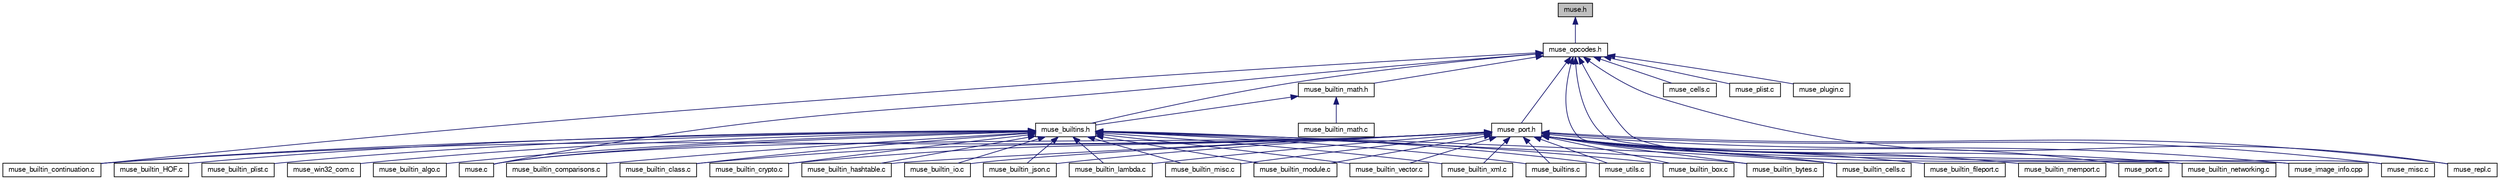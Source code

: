 digraph "muse.h"
{
  edge [fontname="FreeSans",fontsize="10",labelfontname="FreeSans",labelfontsize="10"];
  node [fontname="FreeSans",fontsize="10",shape=record];
  Node1 [label="muse.h",height=0.2,width=0.4,color="black", fillcolor="grey75", style="filled" fontcolor="black"];
  Node1 -> Node2 [dir="back",color="midnightblue",fontsize="10",style="solid",fontname="FreeSans"];
  Node2 [label="muse_opcodes.h",height=0.2,width=0.4,color="black", fillcolor="white", style="filled",URL="$muse__opcodes_8h.html"];
  Node2 -> Node3 [dir="back",color="midnightblue",fontsize="10",style="solid",fontname="FreeSans"];
  Node3 [label="muse.c",height=0.2,width=0.4,color="black", fillcolor="white", style="filled",URL="$muse_8c.html"];
  Node2 -> Node4 [dir="back",color="midnightblue",fontsize="10",style="solid",fontname="FreeSans"];
  Node4 [label="muse_builtins.h",height=0.2,width=0.4,color="black", fillcolor="white", style="filled",URL="$muse__builtins_8h.html"];
  Node4 -> Node3 [dir="back",color="midnightblue",fontsize="10",style="solid",fontname="FreeSans"];
  Node4 -> Node5 [dir="back",color="midnightblue",fontsize="10",style="solid",fontname="FreeSans"];
  Node5 [label="muse_builtin_algo.c",height=0.2,width=0.4,color="black", fillcolor="white", style="filled",URL="$muse__builtin__algo_8c.html"];
  Node4 -> Node6 [dir="back",color="midnightblue",fontsize="10",style="solid",fontname="FreeSans"];
  Node6 [label="muse_builtin_box.c",height=0.2,width=0.4,color="black", fillcolor="white", style="filled",URL="$muse__builtin__box_8c.html"];
  Node4 -> Node7 [dir="back",color="midnightblue",fontsize="10",style="solid",fontname="FreeSans"];
  Node7 [label="muse_builtin_bytes.c",height=0.2,width=0.4,color="black", fillcolor="white", style="filled",URL="$muse__builtin__bytes_8c.html"];
  Node4 -> Node8 [dir="back",color="midnightblue",fontsize="10",style="solid",fontname="FreeSans"];
  Node8 [label="muse_builtin_cells.c",height=0.2,width=0.4,color="black", fillcolor="white", style="filled",URL="$muse__builtin__cells_8c.html"];
  Node4 -> Node9 [dir="back",color="midnightblue",fontsize="10",style="solid",fontname="FreeSans"];
  Node9 [label="muse_builtin_class.c",height=0.2,width=0.4,color="black", fillcolor="white", style="filled",URL="$muse__builtin__class_8c.html"];
  Node4 -> Node10 [dir="back",color="midnightblue",fontsize="10",style="solid",fontname="FreeSans"];
  Node10 [label="muse_builtin_comparisons.c",height=0.2,width=0.4,color="black", fillcolor="white", style="filled",URL="$muse__builtin__comparisons_8c.html"];
  Node4 -> Node11 [dir="back",color="midnightblue",fontsize="10",style="solid",fontname="FreeSans"];
  Node11 [label="muse_builtin_continuation.c",height=0.2,width=0.4,color="black", fillcolor="white", style="filled",URL="$muse__builtin__continuation_8c.html"];
  Node4 -> Node12 [dir="back",color="midnightblue",fontsize="10",style="solid",fontname="FreeSans"];
  Node12 [label="muse_builtin_crypto.c",height=0.2,width=0.4,color="black", fillcolor="white", style="filled",URL="$muse__builtin__crypto_8c.html"];
  Node4 -> Node13 [dir="back",color="midnightblue",fontsize="10",style="solid",fontname="FreeSans"];
  Node13 [label="muse_builtin_hashtable.c",height=0.2,width=0.4,color="black", fillcolor="white", style="filled",URL="$muse__builtin__hashtable_8c.html"];
  Node4 -> Node14 [dir="back",color="midnightblue",fontsize="10",style="solid",fontname="FreeSans"];
  Node14 [label="muse_builtin_HOF.c",height=0.2,width=0.4,color="black", fillcolor="white", style="filled",URL="$muse__builtin__HOF_8c.html"];
  Node4 -> Node15 [dir="back",color="midnightblue",fontsize="10",style="solid",fontname="FreeSans"];
  Node15 [label="muse_builtin_io.c",height=0.2,width=0.4,color="black", fillcolor="white", style="filled",URL="$muse__builtin__io_8c.html"];
  Node4 -> Node16 [dir="back",color="midnightblue",fontsize="10",style="solid",fontname="FreeSans"];
  Node16 [label="muse_builtin_json.c",height=0.2,width=0.4,color="black", fillcolor="white", style="filled",URL="$muse__builtin__json_8c.html"];
  Node4 -> Node17 [dir="back",color="midnightblue",fontsize="10",style="solid",fontname="FreeSans"];
  Node17 [label="muse_builtin_lambda.c",height=0.2,width=0.4,color="black", fillcolor="white", style="filled",URL="$muse__builtin__lambda_8c.html"];
  Node4 -> Node18 [dir="back",color="midnightblue",fontsize="10",style="solid",fontname="FreeSans"];
  Node18 [label="muse_builtin_misc.c",height=0.2,width=0.4,color="black", fillcolor="white", style="filled",URL="$muse__builtin__misc_8c.html"];
  Node4 -> Node19 [dir="back",color="midnightblue",fontsize="10",style="solid",fontname="FreeSans"];
  Node19 [label="muse_builtin_module.c",height=0.2,width=0.4,color="black", fillcolor="white", style="filled",URL="$muse__builtin__module_8c.html"];
  Node4 -> Node20 [dir="back",color="midnightblue",fontsize="10",style="solid",fontname="FreeSans"];
  Node20 [label="muse_builtin_plist.c",height=0.2,width=0.4,color="black", fillcolor="white", style="filled",URL="$muse__builtin__plist_8c.html"];
  Node4 -> Node21 [dir="back",color="midnightblue",fontsize="10",style="solid",fontname="FreeSans"];
  Node21 [label="muse_builtin_vector.c",height=0.2,width=0.4,color="black", fillcolor="white", style="filled",URL="$muse__builtin__vector_8c.html"];
  Node4 -> Node22 [dir="back",color="midnightblue",fontsize="10",style="solid",fontname="FreeSans"];
  Node22 [label="muse_builtin_xml.c",height=0.2,width=0.4,color="black", fillcolor="white", style="filled",URL="$muse__builtin__xml_8c.html"];
  Node4 -> Node23 [dir="back",color="midnightblue",fontsize="10",style="solid",fontname="FreeSans"];
  Node23 [label="muse_builtins.c",height=0.2,width=0.4,color="black", fillcolor="white", style="filled",URL="$muse__builtins_8c.html"];
  Node4 -> Node24 [dir="back",color="midnightblue",fontsize="10",style="solid",fontname="FreeSans"];
  Node24 [label="muse_utils.c",height=0.2,width=0.4,color="black", fillcolor="white", style="filled",URL="$muse__utils_8c.html"];
  Node4 -> Node25 [dir="back",color="midnightblue",fontsize="10",style="solid",fontname="FreeSans"];
  Node25 [label="muse_win32_com.c",height=0.2,width=0.4,color="black", fillcolor="white", style="filled",URL="$muse__win32__com_8c.html"];
  Node2 -> Node26 [dir="back",color="midnightblue",fontsize="10",style="solid",fontname="FreeSans"];
  Node26 [label="muse_builtin_math.h",height=0.2,width=0.4,color="black", fillcolor="white", style="filled",URL="$muse__builtin__math_8h.html"];
  Node26 -> Node4 [dir="back",color="midnightblue",fontsize="10",style="solid",fontname="FreeSans"];
  Node26 -> Node27 [dir="back",color="midnightblue",fontsize="10",style="solid",fontname="FreeSans"];
  Node27 [label="muse_builtin_math.c",height=0.2,width=0.4,color="black", fillcolor="white", style="filled",URL="$muse__builtin__math_8c.html"];
  Node2 -> Node28 [dir="back",color="midnightblue",fontsize="10",style="solid",fontname="FreeSans"];
  Node28 [label="muse_port.h",height=0.2,width=0.4,color="black", fillcolor="white", style="filled",URL="$muse__port_8h.html"];
  Node28 -> Node3 [dir="back",color="midnightblue",fontsize="10",style="solid",fontname="FreeSans"];
  Node28 -> Node6 [dir="back",color="midnightblue",fontsize="10",style="solid",fontname="FreeSans"];
  Node28 -> Node7 [dir="back",color="midnightblue",fontsize="10",style="solid",fontname="FreeSans"];
  Node28 -> Node8 [dir="back",color="midnightblue",fontsize="10",style="solid",fontname="FreeSans"];
  Node28 -> Node9 [dir="back",color="midnightblue",fontsize="10",style="solid",fontname="FreeSans"];
  Node28 -> Node11 [dir="back",color="midnightblue",fontsize="10",style="solid",fontname="FreeSans"];
  Node28 -> Node12 [dir="back",color="midnightblue",fontsize="10",style="solid",fontname="FreeSans"];
  Node28 -> Node29 [dir="back",color="midnightblue",fontsize="10",style="solid",fontname="FreeSans"];
  Node29 [label="muse_builtin_fileport.c",height=0.2,width=0.4,color="black", fillcolor="white", style="filled",URL="$muse__builtin__fileport_8c.html"];
  Node28 -> Node13 [dir="back",color="midnightblue",fontsize="10",style="solid",fontname="FreeSans"];
  Node28 -> Node15 [dir="back",color="midnightblue",fontsize="10",style="solid",fontname="FreeSans"];
  Node28 -> Node16 [dir="back",color="midnightblue",fontsize="10",style="solid",fontname="FreeSans"];
  Node28 -> Node17 [dir="back",color="midnightblue",fontsize="10",style="solid",fontname="FreeSans"];
  Node28 -> Node30 [dir="back",color="midnightblue",fontsize="10",style="solid",fontname="FreeSans"];
  Node30 [label="muse_builtin_memport.c",height=0.2,width=0.4,color="black", fillcolor="white", style="filled",URL="$muse__builtin__memport_8c.html"];
  Node28 -> Node18 [dir="back",color="midnightblue",fontsize="10",style="solid",fontname="FreeSans"];
  Node28 -> Node19 [dir="back",color="midnightblue",fontsize="10",style="solid",fontname="FreeSans"];
  Node28 -> Node31 [dir="back",color="midnightblue",fontsize="10",style="solid",fontname="FreeSans"];
  Node31 [label="muse_builtin_networking.c",height=0.2,width=0.4,color="black", fillcolor="white", style="filled",URL="$muse__builtin__networking_8c.html"];
  Node28 -> Node21 [dir="back",color="midnightblue",fontsize="10",style="solid",fontname="FreeSans"];
  Node28 -> Node22 [dir="back",color="midnightblue",fontsize="10",style="solid",fontname="FreeSans"];
  Node28 -> Node23 [dir="back",color="midnightblue",fontsize="10",style="solid",fontname="FreeSans"];
  Node28 -> Node32 [dir="back",color="midnightblue",fontsize="10",style="solid",fontname="FreeSans"];
  Node32 [label="muse_image_info.cpp",height=0.2,width=0.4,color="black", fillcolor="white", style="filled",URL="$muse__image__info_8cpp.html"];
  Node28 -> Node33 [dir="back",color="midnightblue",fontsize="10",style="solid",fontname="FreeSans"];
  Node33 [label="muse_misc.c",height=0.2,width=0.4,color="black", fillcolor="white", style="filled",URL="$muse__misc_8c.html"];
  Node28 -> Node34 [dir="back",color="midnightblue",fontsize="10",style="solid",fontname="FreeSans"];
  Node34 [label="muse_port.c",height=0.2,width=0.4,color="black", fillcolor="white", style="filled",URL="$muse__port_8c.html"];
  Node28 -> Node35 [dir="back",color="midnightblue",fontsize="10",style="solid",fontname="FreeSans"];
  Node35 [label="muse_repl.c",height=0.2,width=0.4,color="black", fillcolor="white", style="filled",URL="$muse__repl_8c.html"];
  Node28 -> Node24 [dir="back",color="midnightblue",fontsize="10",style="solid",fontname="FreeSans"];
  Node2 -> Node11 [dir="back",color="midnightblue",fontsize="10",style="solid",fontname="FreeSans"];
  Node2 -> Node31 [dir="back",color="midnightblue",fontsize="10",style="solid",fontname="FreeSans"];
  Node2 -> Node36 [dir="back",color="midnightblue",fontsize="10",style="solid",fontname="FreeSans"];
  Node36 [label="muse_cells.c",height=0.2,width=0.4,color="black", fillcolor="white", style="filled",URL="$muse__cells_8c.html"];
  Node2 -> Node32 [dir="back",color="midnightblue",fontsize="10",style="solid",fontname="FreeSans"];
  Node2 -> Node33 [dir="back",color="midnightblue",fontsize="10",style="solid",fontname="FreeSans"];
  Node2 -> Node37 [dir="back",color="midnightblue",fontsize="10",style="solid",fontname="FreeSans"];
  Node37 [label="muse_plist.c",height=0.2,width=0.4,color="black", fillcolor="white", style="filled",URL="$muse__plist_8c.html"];
  Node2 -> Node38 [dir="back",color="midnightblue",fontsize="10",style="solid",fontname="FreeSans"];
  Node38 [label="muse_plugin.c",height=0.2,width=0.4,color="black", fillcolor="white", style="filled",URL="$muse__plugin_8c.html"];
  Node2 -> Node35 [dir="back",color="midnightblue",fontsize="10",style="solid",fontname="FreeSans"];
}
